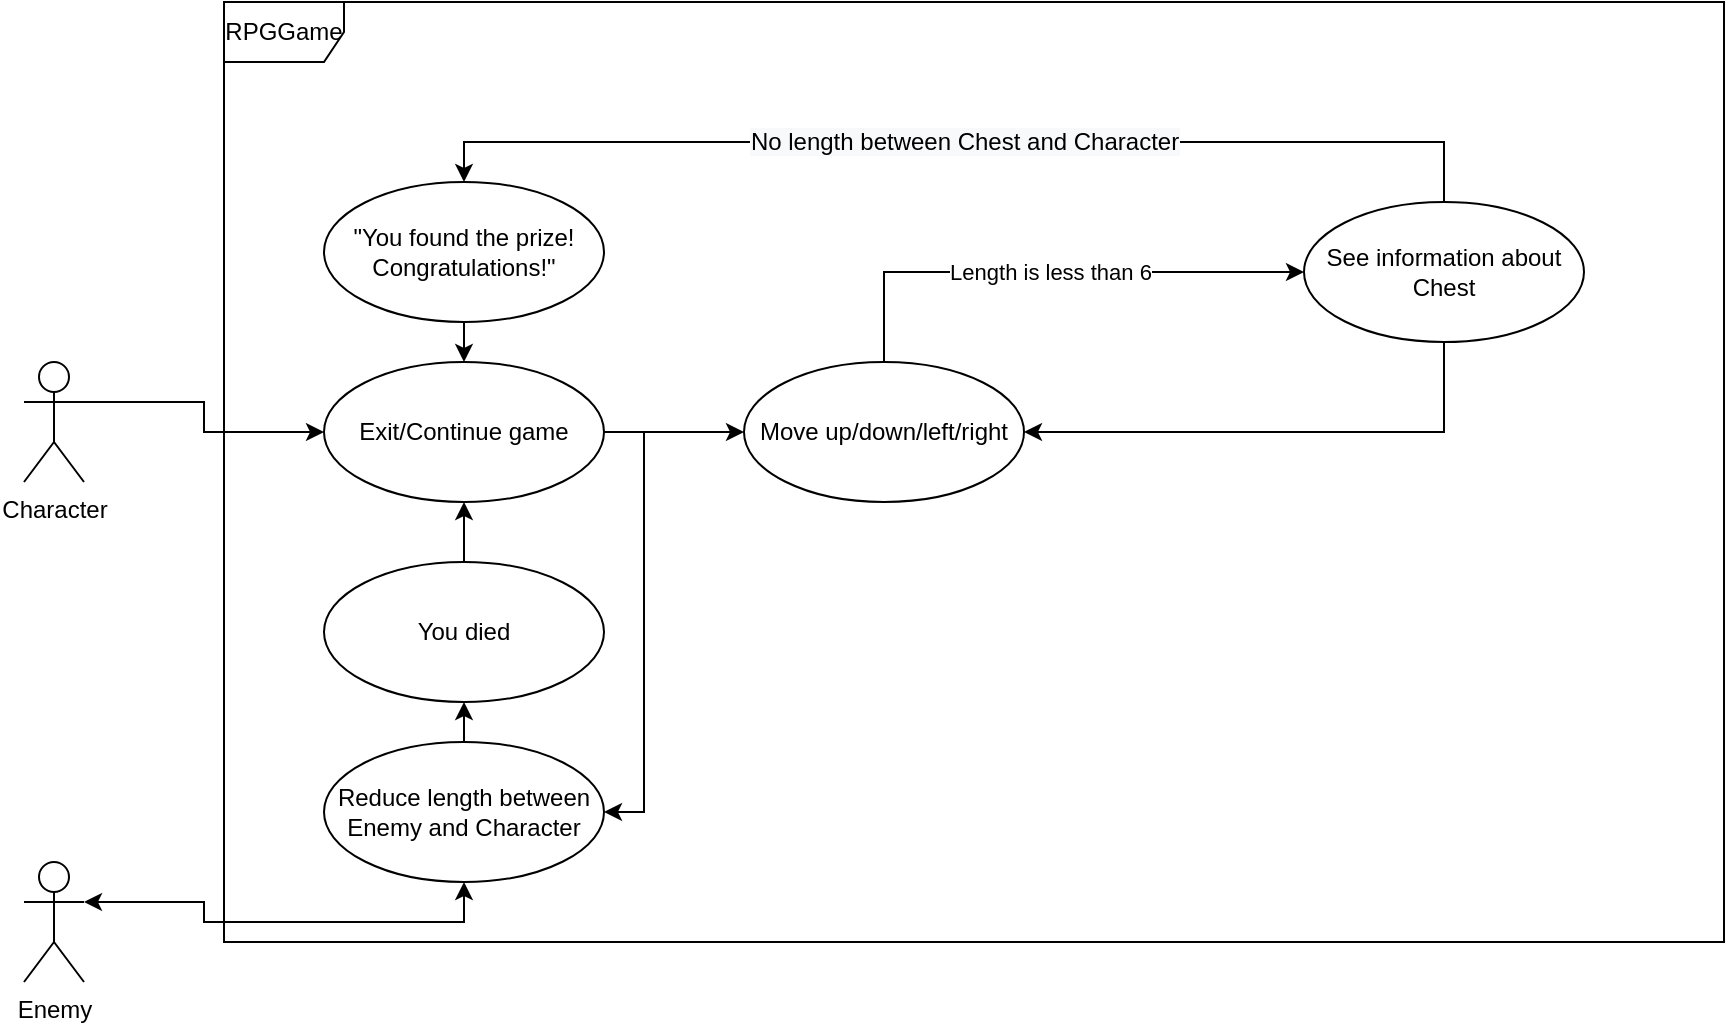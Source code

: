 <mxfile version="20.3.0" type="device"><diagram id="sithK_LUSx8jLfNWzP9P" name="Страница 1"><mxGraphModel dx="2036" dy="1310" grid="1" gridSize="10" guides="1" tooltips="1" connect="1" arrows="1" fold="1" page="1" pageScale="1" pageWidth="1100" pageHeight="850" math="0" shadow="0"><root><mxCell id="0"/><mxCell id="1" parent="0"/><mxCell id="vYDBwnnzQZ_UkStdQmBy-5" style="edgeStyle=orthogonalEdgeStyle;rounded=0;orthogonalLoop=1;jettySize=auto;html=1;exitX=1;exitY=0.333;exitDx=0;exitDy=0;exitPerimeter=0;entryX=0;entryY=0.5;entryDx=0;entryDy=0;" edge="1" parent="1" source="vYDBwnnzQZ_UkStdQmBy-2" target="vYDBwnnzQZ_UkStdQmBy-4"><mxGeometry relative="1" as="geometry"/></mxCell><mxCell id="vYDBwnnzQZ_UkStdQmBy-2" value="Character" style="shape=umlActor;verticalLabelPosition=bottom;verticalAlign=top;html=1;" vertex="1" parent="1"><mxGeometry x="270" y="240" width="30" height="60" as="geometry"/></mxCell><mxCell id="vYDBwnnzQZ_UkStdQmBy-3" value="RPGGame" style="shape=umlFrame;whiteSpace=wrap;html=1;" vertex="1" parent="1"><mxGeometry x="370" y="60" width="750" height="470" as="geometry"/></mxCell><mxCell id="vYDBwnnzQZ_UkStdQmBy-7" style="edgeStyle=orthogonalEdgeStyle;rounded=0;orthogonalLoop=1;jettySize=auto;html=1;exitX=1;exitY=0.5;exitDx=0;exitDy=0;entryX=0;entryY=0.5;entryDx=0;entryDy=0;" edge="1" parent="1" source="vYDBwnnzQZ_UkStdQmBy-4" target="vYDBwnnzQZ_UkStdQmBy-6"><mxGeometry relative="1" as="geometry"/></mxCell><mxCell id="vYDBwnnzQZ_UkStdQmBy-25" style="edgeStyle=orthogonalEdgeStyle;rounded=0;orthogonalLoop=1;jettySize=auto;html=1;exitX=1;exitY=0.5;exitDx=0;exitDy=0;entryX=1;entryY=0.5;entryDx=0;entryDy=0;startArrow=none;startFill=0;" edge="1" parent="1" source="vYDBwnnzQZ_UkStdQmBy-4" target="vYDBwnnzQZ_UkStdQmBy-20"><mxGeometry relative="1" as="geometry"/></mxCell><mxCell id="vYDBwnnzQZ_UkStdQmBy-4" value="Exit/Continue game" style="ellipse;whiteSpace=wrap;html=1;" vertex="1" parent="1"><mxGeometry x="420" y="240" width="140" height="70" as="geometry"/></mxCell><mxCell id="vYDBwnnzQZ_UkStdQmBy-9" value="Length is less than 6" style="edgeStyle=orthogonalEdgeStyle;rounded=0;orthogonalLoop=1;jettySize=auto;html=1;exitX=0.5;exitY=0;exitDx=0;exitDy=0;entryX=0;entryY=0.5;entryDx=0;entryDy=0;" edge="1" parent="1" source="vYDBwnnzQZ_UkStdQmBy-6" target="vYDBwnnzQZ_UkStdQmBy-8"><mxGeometry relative="1" as="geometry"/></mxCell><mxCell id="vYDBwnnzQZ_UkStdQmBy-6" value="Move up/down/left/right" style="ellipse;whiteSpace=wrap;html=1;" vertex="1" parent="1"><mxGeometry x="630" y="240" width="140" height="70" as="geometry"/></mxCell><mxCell id="vYDBwnnzQZ_UkStdQmBy-14" style="edgeStyle=orthogonalEdgeStyle;rounded=0;orthogonalLoop=1;jettySize=auto;html=1;exitX=0.5;exitY=1;exitDx=0;exitDy=0;entryX=1;entryY=0.5;entryDx=0;entryDy=0;" edge="1" parent="1" source="vYDBwnnzQZ_UkStdQmBy-8" target="vYDBwnnzQZ_UkStdQmBy-6"><mxGeometry relative="1" as="geometry"/></mxCell><mxCell id="vYDBwnnzQZ_UkStdQmBy-16" value="&lt;span style=&quot;font-size: 12px; background-color: rgb(248, 249, 250);&quot;&gt;No length between Chest and Character&lt;/span&gt;" style="edgeStyle=orthogonalEdgeStyle;rounded=0;orthogonalLoop=1;jettySize=auto;html=1;exitX=0.5;exitY=0;exitDx=0;exitDy=0;entryX=0.5;entryY=0;entryDx=0;entryDy=0;" edge="1" parent="1" source="vYDBwnnzQZ_UkStdQmBy-8" target="vYDBwnnzQZ_UkStdQmBy-13"><mxGeometry relative="1" as="geometry"/></mxCell><mxCell id="vYDBwnnzQZ_UkStdQmBy-8" value="See information about Chest" style="ellipse;whiteSpace=wrap;html=1;" vertex="1" parent="1"><mxGeometry x="910" y="160" width="140" height="70" as="geometry"/></mxCell><mxCell id="vYDBwnnzQZ_UkStdQmBy-15" style="edgeStyle=orthogonalEdgeStyle;rounded=0;orthogonalLoop=1;jettySize=auto;html=1;exitX=0.5;exitY=1;exitDx=0;exitDy=0;entryX=0.5;entryY=0;entryDx=0;entryDy=0;" edge="1" parent="1" source="vYDBwnnzQZ_UkStdQmBy-13" target="vYDBwnnzQZ_UkStdQmBy-4"><mxGeometry relative="1" as="geometry"/></mxCell><mxCell id="vYDBwnnzQZ_UkStdQmBy-13" value="&quot;You found the prize! Congratulations!&quot;" style="ellipse;whiteSpace=wrap;html=1;" vertex="1" parent="1"><mxGeometry x="420" y="150" width="140" height="70" as="geometry"/></mxCell><mxCell id="vYDBwnnzQZ_UkStdQmBy-22" style="edgeStyle=orthogonalEdgeStyle;rounded=0;orthogonalLoop=1;jettySize=auto;html=1;exitX=1;exitY=0.333;exitDx=0;exitDy=0;exitPerimeter=0;entryX=0.5;entryY=1;entryDx=0;entryDy=0;startArrow=classic;startFill=1;" edge="1" parent="1" source="vYDBwnnzQZ_UkStdQmBy-17" target="vYDBwnnzQZ_UkStdQmBy-20"><mxGeometry relative="1" as="geometry"><mxPoint x="520.0" y="415" as="targetPoint"/></mxGeometry></mxCell><mxCell id="vYDBwnnzQZ_UkStdQmBy-17" value="Enemy" style="shape=umlActor;verticalLabelPosition=bottom;verticalAlign=top;html=1;" vertex="1" parent="1"><mxGeometry x="270" y="490" width="30" height="60" as="geometry"/></mxCell><mxCell id="vYDBwnnzQZ_UkStdQmBy-29" style="edgeStyle=orthogonalEdgeStyle;rounded=0;orthogonalLoop=1;jettySize=auto;html=1;exitX=0.5;exitY=0;exitDx=0;exitDy=0;startArrow=none;startFill=0;entryX=0.5;entryY=1;entryDx=0;entryDy=0;" edge="1" parent="1" source="vYDBwnnzQZ_UkStdQmBy-20" target="vYDBwnnzQZ_UkStdQmBy-31"><mxGeometry relative="1" as="geometry"><mxPoint x="490" y="395" as="targetPoint"/></mxGeometry></mxCell><mxCell id="vYDBwnnzQZ_UkStdQmBy-20" value="Reduce length between Enemy and Character" style="ellipse;whiteSpace=wrap;html=1;" vertex="1" parent="1"><mxGeometry x="420" y="430" width="140" height="70" as="geometry"/></mxCell><mxCell id="vYDBwnnzQZ_UkStdQmBy-33" style="edgeStyle=orthogonalEdgeStyle;rounded=0;orthogonalLoop=1;jettySize=auto;html=1;exitX=0.5;exitY=0;exitDx=0;exitDy=0;entryX=0.5;entryY=1;entryDx=0;entryDy=0;startArrow=none;startFill=0;" edge="1" parent="1" source="vYDBwnnzQZ_UkStdQmBy-31" target="vYDBwnnzQZ_UkStdQmBy-4"><mxGeometry relative="1" as="geometry"/></mxCell><mxCell id="vYDBwnnzQZ_UkStdQmBy-31" value="You died" style="ellipse;whiteSpace=wrap;html=1;" vertex="1" parent="1"><mxGeometry x="420" y="340" width="140" height="70" as="geometry"/></mxCell></root></mxGraphModel></diagram></mxfile>